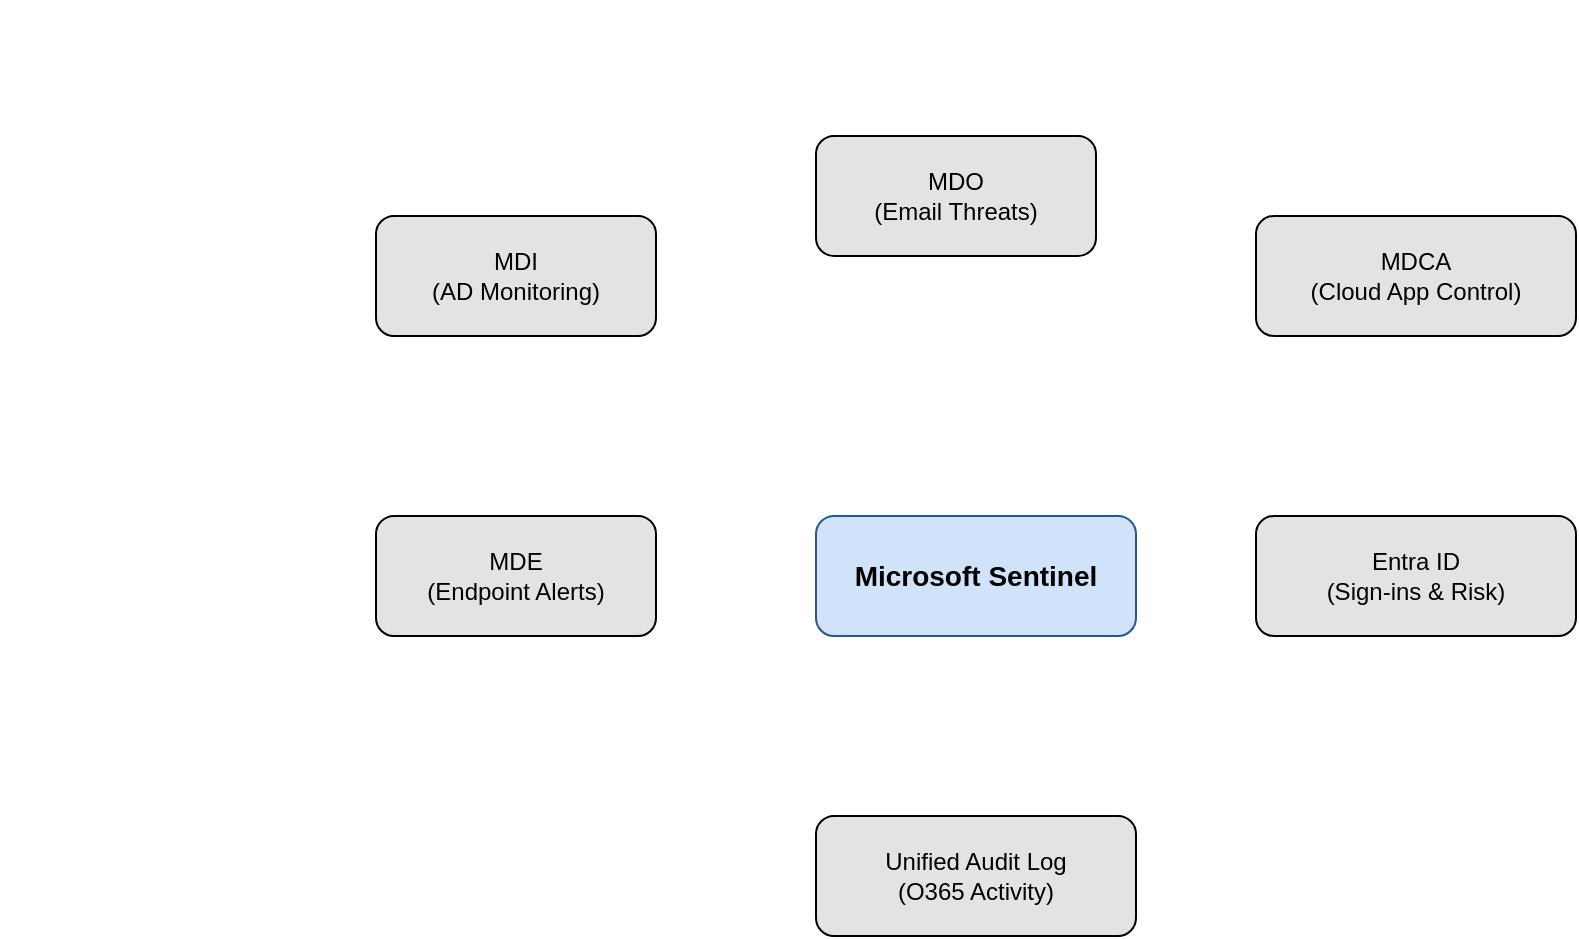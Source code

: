 <mxfile>
  <diagram name="Microsoft XDR Connectors" id="connector-diagram">
    <mxGraphModel dx="1120" dy="615" grid="1" gridSize="10" guides="1" tooltips="1" connect="1" arrows="1" fold="1" page="1" pageScale="1" pageWidth="827" pageHeight="1169">
      <root>
        <mxCell id="0"/>
        <mxCell id="1" parent="0"/>
        
        <!-- Sentinel Core -->
        <mxCell id="sentinel" value="Microsoft Sentinel" style="rounded=1;whiteSpace=wrap;html=1;fillColor=#D0E3FA;strokeColor=#2A5885;fontSize=14;fontStyle=1;" vertex="1" parent="1">
          <mxGeometry x="400" y="250" width="160" height="60" as="geometry"/>
        </mxCell>

        <!-- Connectors -->
        <mxCell id="mde" value="MDE&#xa;(Endpoint Alerts)" style="rounded=1;whiteSpace=wrap;html=1;fillColor=#E3E3E3;fontSize=12;" vertex="1" parent="1">
          <mxGeometry x="180" y="250" width="140" height="60" as="geometry"/>
        </mxCell>
        <mxCell id="mdi" value="MDI&#xa;(AD Monitoring)" style="rounded=1;whiteSpace=wrap;html=1;fillColor=#E3E3E3;fontSize=12;" vertex="1" parent="1">
          <mxGeometry x="180" y="100" width="140" height="60" as="geometry"/>
        </mxCell>
        <mxCell id="mdo" value="MDO&#xa;(Email Threats)" style="rounded=1;whiteSpace=wrap;html=1;fillColor=#E3E3E3;fontSize=12;" vertex="1" parent="1">
          <mxGeometry x="400" y="60" width="140" height="60" as="geometry"/>
        </mxCell>
        <mxCell id="mdca" value="MDCA&#xa;(Cloud App Control)" style="rounded=1;whiteSpace=wrap;html=1;fillColor=#E3E3E3;fontSize=12;" vertex="1" parent="1">
          <mxGeometry x="620" y="100" width="160" height="60" as="geometry"/>
        </mxCell>
        <mxCell id="aad" value="Entra ID&#xa;(Sign-ins &amp; Risk)" style="rounded=1;whiteSpace=wrap;html=1;fillColor=#E3E3E3;fontSize=12;" vertex="1" parent="1">
          <mxGeometry x="620" y="250" width="160" height="60" as="geometry"/>
        </mxCell>
        <mxCell id="audit" value="Unified Audit Log&#xa;(O365 Activity)" style="rounded=1;whiteSpace=wrap;html=1;fillColor=#E3E3E3;fontSize=12;" vertex="1" parent="1">
          <mxGeometry x="400" y="400" width="160" height="60" as="geometry"/>
        </mxCell>

        <!-- Arrows -->
        <mxCell style="endArrow=block;strokeWidth=2;" edge="1" parent="1" source="mde" target="sentinel"/>
        <mxCell style="endArrow=block;strokeWidth=2;" edge="1" parent="1" source="mdi" target="sentinel"/>
        <mxCell style="endArrow=block;strokeWidth=2;" edge="1" parent="1" source="mdo" target="sentinel"/>
        <mxCell style="endArrow=block;strokeWidth=2;" edge="1" parent="1" source="mdca" target="sentinel"/>
        <mxCell style="endArrow=block;strokeWidth=2;" edge="1" parent="1" source="aad" target="sentinel"/>
        <mxCell style="endArrow=block;strokeWidth=2;" edge="1" parent="1" source="audit" target="sentinel"/>
        
      </root>
    </mxGraphModel>
  </diagram>
</mxfile>
